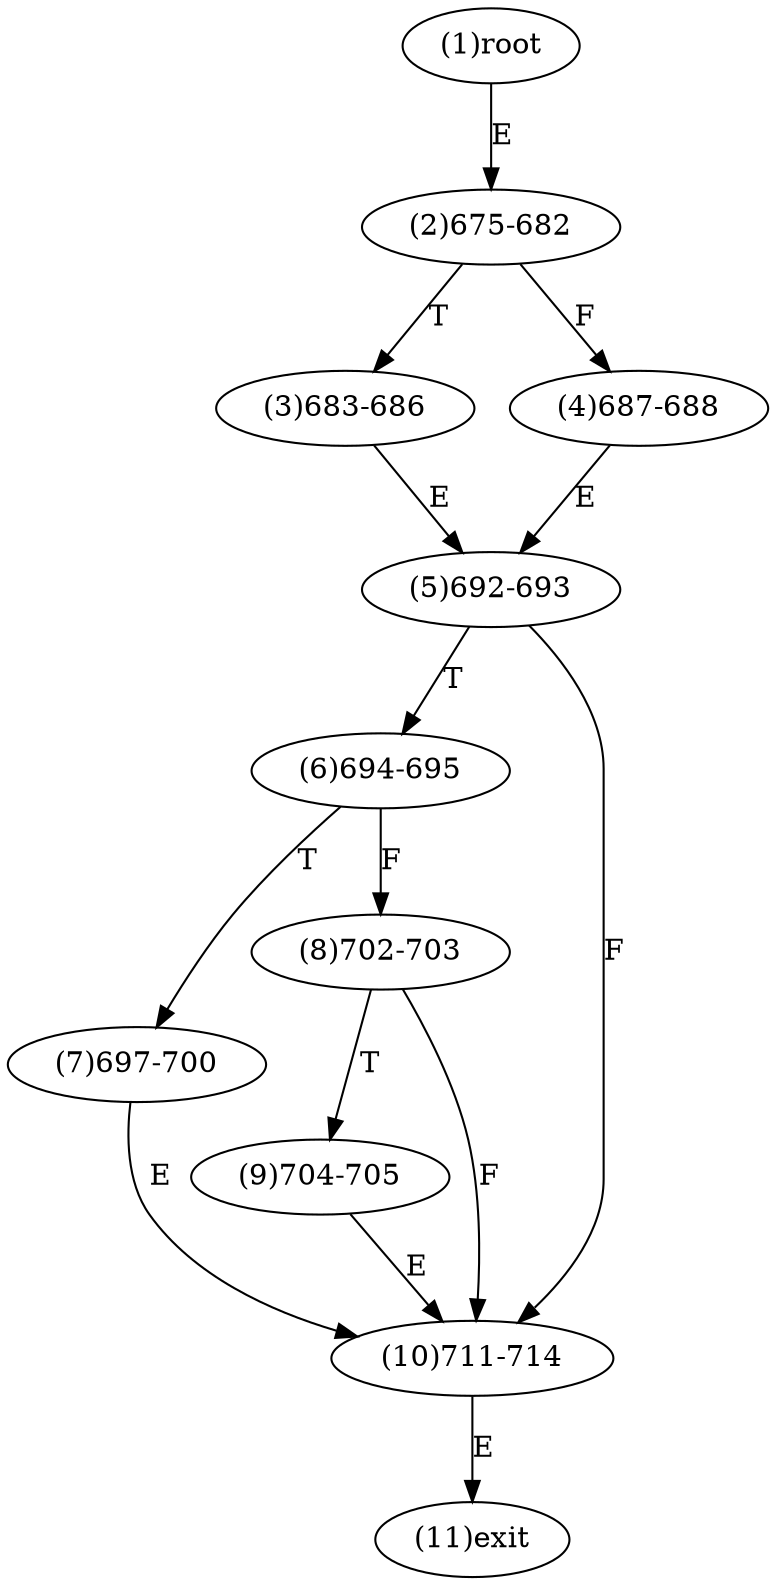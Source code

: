 digraph "" { 
1[ label="(1)root"];
2[ label="(2)675-682"];
3[ label="(3)683-686"];
4[ label="(4)687-688"];
5[ label="(5)692-693"];
6[ label="(6)694-695"];
7[ label="(7)697-700"];
8[ label="(8)702-703"];
9[ label="(9)704-705"];
10[ label="(10)711-714"];
11[ label="(11)exit"];
1->2[ label="E"];
2->4[ label="F"];
2->3[ label="T"];
3->5[ label="E"];
4->5[ label="E"];
5->10[ label="F"];
5->6[ label="T"];
6->8[ label="F"];
6->7[ label="T"];
7->10[ label="E"];
8->10[ label="F"];
8->9[ label="T"];
9->10[ label="E"];
10->11[ label="E"];
}